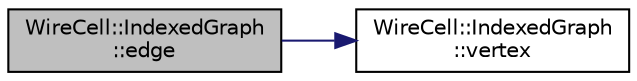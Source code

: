 digraph "WireCell::IndexedGraph::edge"
{
  edge [fontname="Helvetica",fontsize="10",labelfontname="Helvetica",labelfontsize="10"];
  node [fontname="Helvetica",fontsize="10",shape=record];
  rankdir="LR";
  Node6 [label="WireCell::IndexedGraph\l::edge",height=0.2,width=0.4,color="black", fillcolor="grey75", style="filled", fontcolor="black"];
  Node6 -> Node7 [color="midnightblue",fontsize="10",style="solid",fontname="Helvetica"];
  Node7 [label="WireCell::IndexedGraph\l::vertex",height=0.2,width=0.4,color="black", fillcolor="white", style="filled",URL="$class_wire_cell_1_1_indexed_graph.html#a80546c5d1dee591fae4c845de560f806"];
}
